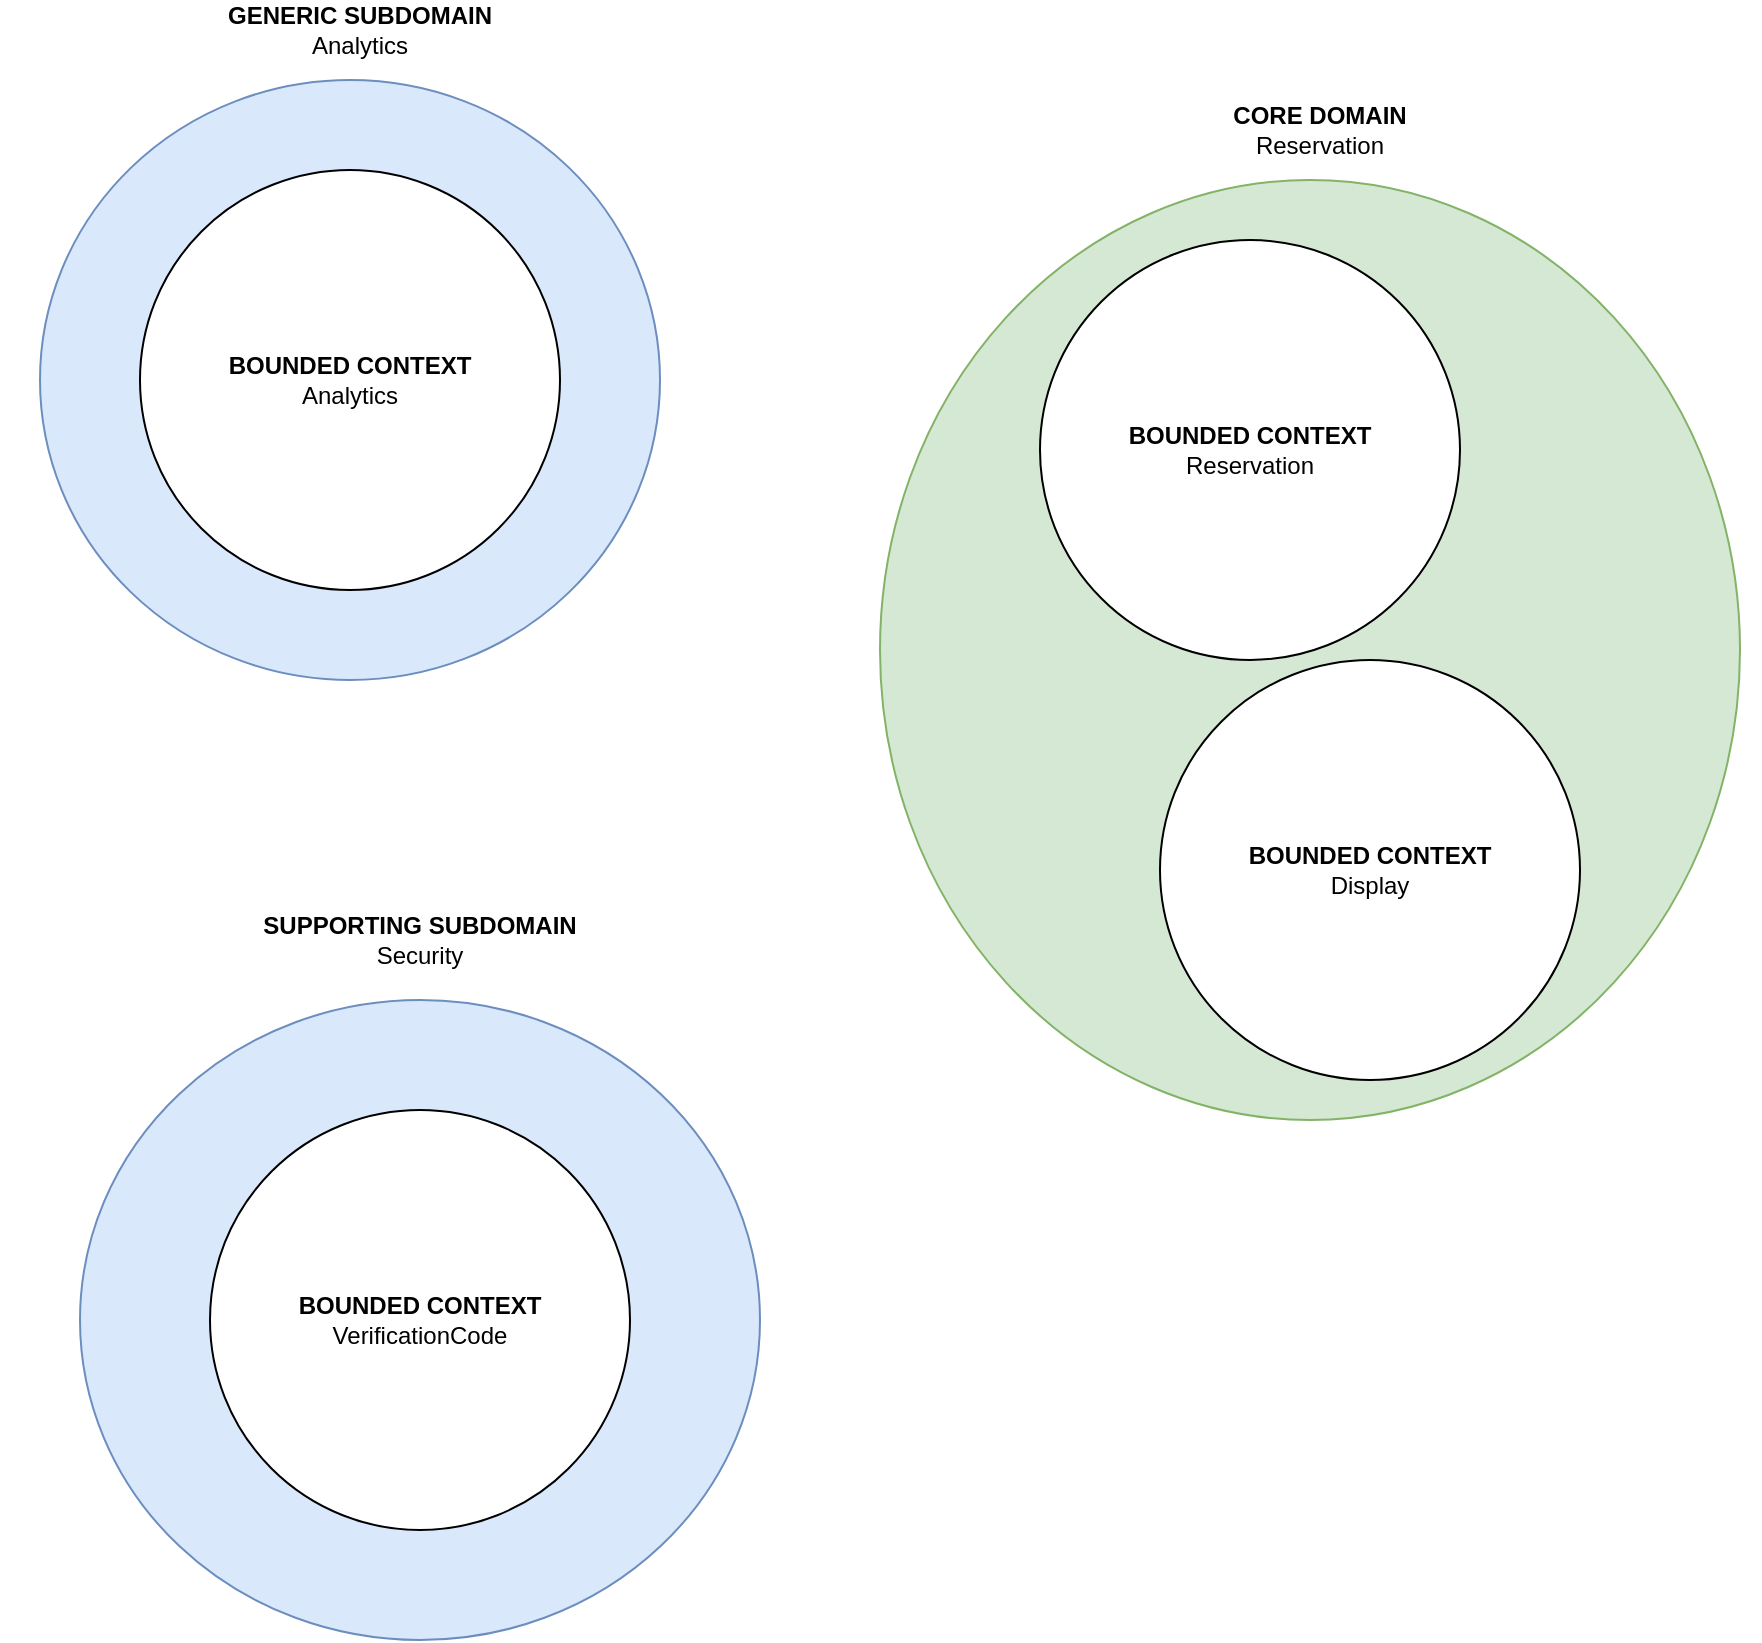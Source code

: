 <mxfile version="20.3.0" type="device"><diagram id="TAoUqO1iwL_giexddwP7" name="Page-1"><mxGraphModel dx="1298" dy="892" grid="1" gridSize="10" guides="1" tooltips="1" connect="1" arrows="1" fold="1" page="1" pageScale="1" pageWidth="827" pageHeight="1169" math="0" shadow="0"><root><mxCell id="0"/><mxCell id="1" parent="0"/><mxCell id="ROPQJa-gJyhhK6ZfR0M1-1" value="" style="ellipse;whiteSpace=wrap;html=1;fillColor=#d5e8d4;strokeColor=#82b366;" parent="1" vertex="1"><mxGeometry x="580" y="200" width="430" height="470" as="geometry"/></mxCell><mxCell id="ROPQJa-gJyhhK6ZfR0M1-2" value="" style="ellipse;whiteSpace=wrap;html=1;fillColor=#dae8fc;strokeColor=#6c8ebf;" parent="1" vertex="1"><mxGeometry x="180" y="610" width="340" height="320" as="geometry"/></mxCell><mxCell id="ROPQJa-gJyhhK6ZfR0M1-3" value="" style="ellipse;whiteSpace=wrap;html=1;fillColor=#dae8fc;strokeColor=#6c8ebf;" parent="1" vertex="1"><mxGeometry x="160" y="150" width="310" height="300" as="geometry"/></mxCell><mxCell id="ROPQJa-gJyhhK6ZfR0M1-4" value="&lt;b&gt;CORE DOMAIN&lt;/b&gt;&lt;br&gt;Reservation" style="text;html=1;strokeColor=none;fillColor=none;align=center;verticalAlign=middle;whiteSpace=wrap;rounded=0;" parent="1" vertex="1"><mxGeometry x="580" y="160" width="440" height="30" as="geometry"/></mxCell><mxCell id="ROPQJa-gJyhhK6ZfR0M1-5" value="&lt;b&gt;GENERIC SUBDOMAIN&lt;/b&gt;&lt;br&gt;Analytics" style="text;html=1;strokeColor=none;fillColor=none;align=center;verticalAlign=middle;whiteSpace=wrap;rounded=0;" parent="1" vertex="1"><mxGeometry x="140" y="110" width="360" height="30" as="geometry"/></mxCell><mxCell id="ROPQJa-gJyhhK6ZfR0M1-6" value="&lt;b&gt;SUPPORTING SUBDOMAIN&lt;/b&gt;&lt;br&gt;Security" style="text;html=1;strokeColor=none;fillColor=none;align=center;verticalAlign=middle;whiteSpace=wrap;rounded=0;" parent="1" vertex="1"><mxGeometry x="150" y="565" width="400" height="30" as="geometry"/></mxCell><mxCell id="ROPQJa-gJyhhK6ZfR0M1-7" value="&lt;b&gt;BOUNDED CONTEXT&lt;/b&gt;&lt;br&gt;Analytics" style="ellipse;whiteSpace=wrap;html=1;" parent="1" vertex="1"><mxGeometry x="210" y="195" width="210" height="210" as="geometry"/></mxCell><mxCell id="ROPQJa-gJyhhK6ZfR0M1-8" value="&lt;b&gt;BOUNDED CONTEXT&lt;/b&gt;&lt;br&gt;VerificationCode" style="ellipse;whiteSpace=wrap;html=1;" parent="1" vertex="1"><mxGeometry x="245" y="665" width="210" height="210" as="geometry"/></mxCell><mxCell id="ROPQJa-gJyhhK6ZfR0M1-9" value="&lt;b&gt;BOUNDED CONTEXT&lt;/b&gt;&lt;br&gt;Display" style="ellipse;whiteSpace=wrap;html=1;" parent="1" vertex="1"><mxGeometry x="720" y="440" width="210" height="210" as="geometry"/></mxCell><mxCell id="ROPQJa-gJyhhK6ZfR0M1-10" value="&lt;b&gt;BOUNDED CONTEXT&lt;/b&gt;&lt;br&gt;Reservation" style="ellipse;whiteSpace=wrap;html=1;" parent="1" vertex="1"><mxGeometry x="660" y="230" width="210" height="210" as="geometry"/></mxCell></root></mxGraphModel></diagram></mxfile>